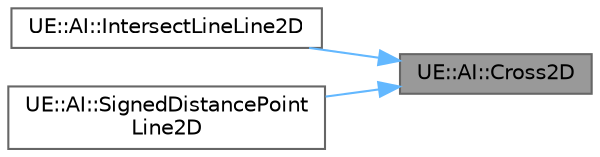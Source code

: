 digraph "UE::AI::Cross2D"
{
 // INTERACTIVE_SVG=YES
 // LATEX_PDF_SIZE
  bgcolor="transparent";
  edge [fontname=Helvetica,fontsize=10,labelfontname=Helvetica,labelfontsize=10];
  node [fontname=Helvetica,fontsize=10,shape=box,height=0.2,width=0.4];
  rankdir="RL";
  Node1 [id="Node000001",label="UE::AI::Cross2D",height=0.2,width=0.4,color="gray40", fillcolor="grey60", style="filled", fontcolor="black",tooltip=" "];
  Node1 -> Node2 [id="edge1_Node000001_Node000002",dir="back",color="steelblue1",style="solid",tooltip=" "];
  Node2 [id="Node000002",label="UE::AI::IntersectLineLine2D",height=0.2,width=0.4,color="grey40", fillcolor="white", style="filled",URL="$db/dfa/namespaceUE_1_1AI.html#ac724b576ced85232a7b877dab246a494",tooltip="Intersects infinite lines defined by segments A and B in 2D."];
  Node1 -> Node3 [id="edge2_Node000001_Node000003",dir="back",color="steelblue1",style="solid",tooltip=" "];
  Node3 [id="Node000003",label="UE::AI::SignedDistancePoint\lLine2D",height=0.2,width=0.4,color="grey40", fillcolor="white", style="filled",URL="$db/dfa/namespaceUE_1_1AI.html#a6fc448b43dd3b50123ea2f94a68d9327",tooltip=" "];
}
